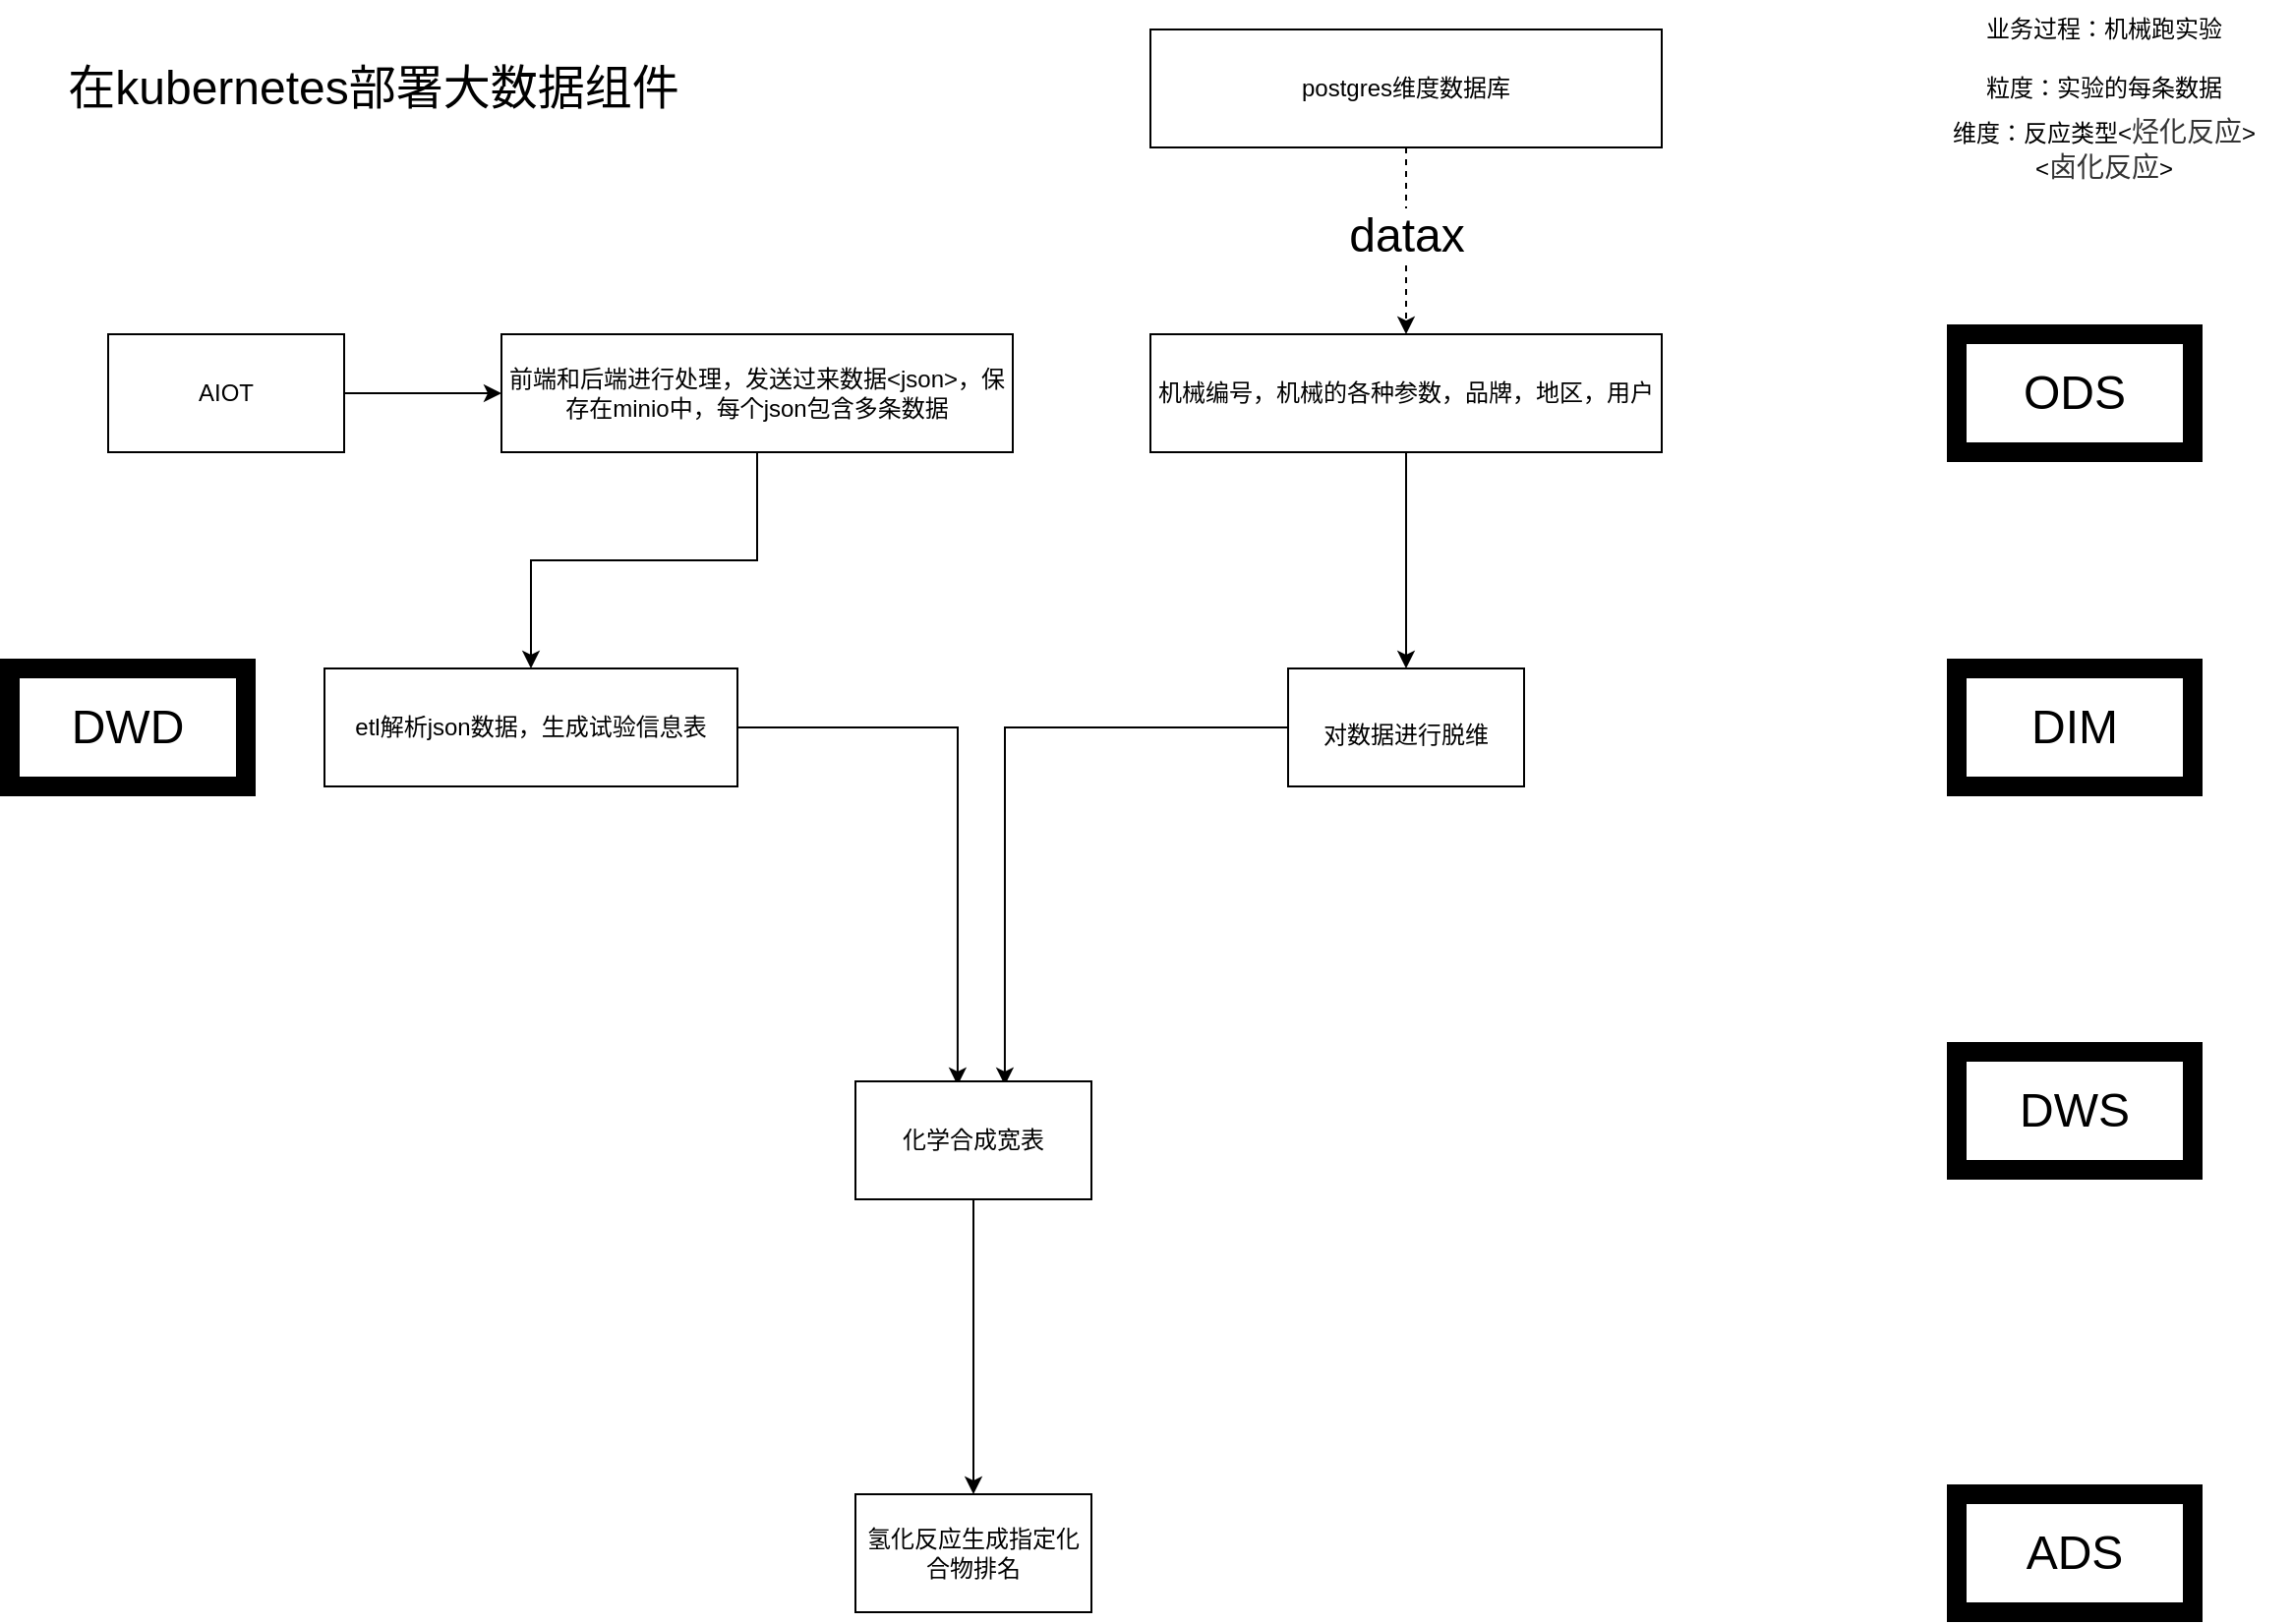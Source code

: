 <mxfile version="20.3.3" type="github">
  <diagram id="z6v2GLwJcr1RVWPMgsSu" name="第 1 页">
    <mxGraphModel dx="2062" dy="1114" grid="1" gridSize="10" guides="1" tooltips="1" connect="1" arrows="1" fold="1" page="1" pageScale="1" pageWidth="827" pageHeight="1169" math="0" shadow="0">
      <root>
        <mxCell id="0" />
        <mxCell id="1" parent="0" />
        <mxCell id="zGq7iu-F4wOOnfH0Mpae-4" value="" style="edgeStyle=orthogonalEdgeStyle;rounded=0;orthogonalLoop=1;jettySize=auto;html=1;fontSize=24;" edge="1" parent="1" source="zGq7iu-F4wOOnfH0Mpae-1" target="zGq7iu-F4wOOnfH0Mpae-3">
          <mxGeometry relative="1" as="geometry" />
        </mxCell>
        <mxCell id="zGq7iu-F4wOOnfH0Mpae-1" value="AIOT" style="rounded=0;whiteSpace=wrap;html=1;" vertex="1" parent="1">
          <mxGeometry x="70" y="190" width="120" height="60" as="geometry" />
        </mxCell>
        <mxCell id="zGq7iu-F4wOOnfH0Mpae-2" value="&lt;font style=&quot;font-size: 24px;&quot;&gt;在kubernetes部署大数据组件&lt;/font&gt;" style="text;html=1;strokeColor=none;fillColor=none;align=center;verticalAlign=middle;whiteSpace=wrap;rounded=0;strokeWidth=10;" vertex="1" parent="1">
          <mxGeometry x="30" y="50" width="350" height="30" as="geometry" />
        </mxCell>
        <mxCell id="zGq7iu-F4wOOnfH0Mpae-6" value="" style="edgeStyle=orthogonalEdgeStyle;rounded=0;orthogonalLoop=1;jettySize=auto;html=1;fontSize=24;" edge="1" parent="1" source="zGq7iu-F4wOOnfH0Mpae-3" target="zGq7iu-F4wOOnfH0Mpae-5">
          <mxGeometry relative="1" as="geometry" />
        </mxCell>
        <mxCell id="zGq7iu-F4wOOnfH0Mpae-3" value="前端和后端进行处理，发送过来数据&amp;lt;json&amp;gt;，保存在minio中，每个json包含多条数据" style="whiteSpace=wrap;html=1;rounded=0;" vertex="1" parent="1">
          <mxGeometry x="270" y="190" width="260" height="60" as="geometry" />
        </mxCell>
        <mxCell id="zGq7iu-F4wOOnfH0Mpae-25" style="edgeStyle=orthogonalEdgeStyle;rounded=0;orthogonalLoop=1;jettySize=auto;html=1;entryX=0.433;entryY=0.033;entryDx=0;entryDy=0;entryPerimeter=0;fontSize=12;" edge="1" parent="1" source="zGq7iu-F4wOOnfH0Mpae-5" target="zGq7iu-F4wOOnfH0Mpae-23">
          <mxGeometry relative="1" as="geometry" />
        </mxCell>
        <mxCell id="zGq7iu-F4wOOnfH0Mpae-5" value="etl解析json数据，生成试验信息表" style="whiteSpace=wrap;html=1;rounded=0;" vertex="1" parent="1">
          <mxGeometry x="180" y="360" width="210" height="60" as="geometry" />
        </mxCell>
        <mxCell id="zGq7iu-F4wOOnfH0Mpae-7" value="ODS" style="rounded=0;whiteSpace=wrap;html=1;strokeWidth=10;fontSize=24;" vertex="1" parent="1">
          <mxGeometry x="1010" y="190" width="120" height="60" as="geometry" />
        </mxCell>
        <mxCell id="zGq7iu-F4wOOnfH0Mpae-8" value="DWD" style="rounded=0;whiteSpace=wrap;html=1;strokeWidth=10;fontSize=24;" vertex="1" parent="1">
          <mxGeometry x="20" y="360" width="120" height="60" as="geometry" />
        </mxCell>
        <mxCell id="zGq7iu-F4wOOnfH0Mpae-17" style="edgeStyle=orthogonalEdgeStyle;rounded=0;orthogonalLoop=1;jettySize=auto;html=1;fontSize=24;entryX=0.5;entryY=0;entryDx=0;entryDy=0;" edge="1" parent="1" source="zGq7iu-F4wOOnfH0Mpae-10" target="zGq7iu-F4wOOnfH0Mpae-18">
          <mxGeometry relative="1" as="geometry">
            <mxPoint x="730" y="350" as="targetPoint" />
          </mxGeometry>
        </mxCell>
        <mxCell id="zGq7iu-F4wOOnfH0Mpae-10" value="机械编号，机械的各种参数，品牌，地区，用户" style="whiteSpace=wrap;html=1;rounded=0;" vertex="1" parent="1">
          <mxGeometry x="600" y="190" width="260" height="60" as="geometry" />
        </mxCell>
        <mxCell id="zGq7iu-F4wOOnfH0Mpae-13" style="edgeStyle=orthogonalEdgeStyle;rounded=0;orthogonalLoop=1;jettySize=auto;html=1;entryX=0.5;entryY=0;entryDx=0;entryDy=0;fontSize=24;dashed=1;" edge="1" parent="1" source="zGq7iu-F4wOOnfH0Mpae-12" target="zGq7iu-F4wOOnfH0Mpae-10">
          <mxGeometry relative="1" as="geometry" />
        </mxCell>
        <mxCell id="zGq7iu-F4wOOnfH0Mpae-15" value="datax" style="edgeLabel;html=1;align=center;verticalAlign=middle;resizable=0;points=[];fontSize=24;" vertex="1" connectable="0" parent="zGq7iu-F4wOOnfH0Mpae-13">
          <mxGeometry x="-0.305" y="-3" relative="1" as="geometry">
            <mxPoint x="3" y="12" as="offset" />
          </mxGeometry>
        </mxCell>
        <mxCell id="zGq7iu-F4wOOnfH0Mpae-12" value="postgres维度数据库" style="whiteSpace=wrap;html=1;rounded=0;" vertex="1" parent="1">
          <mxGeometry x="600" y="35" width="260" height="60" as="geometry" />
        </mxCell>
        <mxCell id="zGq7iu-F4wOOnfH0Mpae-26" style="edgeStyle=orthogonalEdgeStyle;rounded=0;orthogonalLoop=1;jettySize=auto;html=1;entryX=0.633;entryY=0.033;entryDx=0;entryDy=0;entryPerimeter=0;fontSize=12;" edge="1" parent="1" source="zGq7iu-F4wOOnfH0Mpae-18" target="zGq7iu-F4wOOnfH0Mpae-23">
          <mxGeometry relative="1" as="geometry" />
        </mxCell>
        <mxCell id="zGq7iu-F4wOOnfH0Mpae-18" value="&lt;font style=&quot;font-size: 12px;&quot;&gt;对数据进行脱维&lt;/font&gt;" style="rounded=0;whiteSpace=wrap;html=1;strokeWidth=1;fontSize=24;" vertex="1" parent="1">
          <mxGeometry x="670" y="360" width="120" height="60" as="geometry" />
        </mxCell>
        <mxCell id="zGq7iu-F4wOOnfH0Mpae-19" value="DWS" style="rounded=0;whiteSpace=wrap;html=1;strokeWidth=10;fontSize=24;" vertex="1" parent="1">
          <mxGeometry x="1010" y="555" width="120" height="60" as="geometry" />
        </mxCell>
        <mxCell id="zGq7iu-F4wOOnfH0Mpae-20" value="业务过程：机械跑实验" style="text;html=1;strokeColor=none;fillColor=none;align=center;verticalAlign=middle;whiteSpace=wrap;rounded=0;strokeWidth=1;fontSize=12;" vertex="1" parent="1">
          <mxGeometry x="990" y="20" width="190" height="30" as="geometry" />
        </mxCell>
        <mxCell id="zGq7iu-F4wOOnfH0Mpae-21" value="粒度：实验的每条数据" style="text;html=1;strokeColor=none;fillColor=none;align=center;verticalAlign=middle;whiteSpace=wrap;rounded=0;strokeWidth=1;fontSize=12;" vertex="1" parent="1">
          <mxGeometry x="990" y="50" width="190" height="30" as="geometry" />
        </mxCell>
        <mxCell id="zGq7iu-F4wOOnfH0Mpae-22" value="维度：反应类型&amp;lt;&lt;span style=&quot;color: rgb(51, 51, 51); font-family: &amp;quot;Helvetica Neue&amp;quot;, Helvetica, Arial, &amp;quot;PingFang SC&amp;quot;, &amp;quot;Hiragino Sans GB&amp;quot;, &amp;quot;Microsoft YaHei&amp;quot;, &amp;quot;WenQuanYi Micro Hei&amp;quot;, sans-serif; font-size: 14px; text-align: start; text-indent: 28px; background-color: rgb(255, 255, 255);&quot;&gt;烃化反应&lt;/span&gt;&amp;gt;&lt;br&gt;&amp;lt;&lt;span style=&quot;color: rgb(51, 51, 51); font-family: &amp;quot;Helvetica Neue&amp;quot;, Helvetica, Arial, &amp;quot;PingFang SC&amp;quot;, &amp;quot;Hiragino Sans GB&amp;quot;, &amp;quot;Microsoft YaHei&amp;quot;, &amp;quot;WenQuanYi Micro Hei&amp;quot;, sans-serif; font-size: 14px; text-align: start; text-indent: 28px; background-color: rgb(255, 255, 255);&quot;&gt;卤化反应&lt;/span&gt;&amp;gt;" style="text;html=1;strokeColor=none;fillColor=none;align=center;verticalAlign=middle;whiteSpace=wrap;rounded=0;strokeWidth=1;fontSize=12;" vertex="1" parent="1">
          <mxGeometry x="990" y="80" width="190" height="30" as="geometry" />
        </mxCell>
        <mxCell id="zGq7iu-F4wOOnfH0Mpae-29" style="edgeStyle=orthogonalEdgeStyle;rounded=0;orthogonalLoop=1;jettySize=auto;html=1;fontSize=12;" edge="1" parent="1" source="zGq7iu-F4wOOnfH0Mpae-23">
          <mxGeometry relative="1" as="geometry">
            <mxPoint x="510" y="780" as="targetPoint" />
          </mxGeometry>
        </mxCell>
        <mxCell id="zGq7iu-F4wOOnfH0Mpae-23" value="化学合成宽表" style="rounded=0;whiteSpace=wrap;html=1;strokeWidth=1;fontSize=12;" vertex="1" parent="1">
          <mxGeometry x="450" y="570" width="120" height="60" as="geometry" />
        </mxCell>
        <mxCell id="zGq7iu-F4wOOnfH0Mpae-27" value="ADS" style="rounded=0;whiteSpace=wrap;html=1;strokeWidth=10;fontSize=24;" vertex="1" parent="1">
          <mxGeometry x="1010" y="780" width="120" height="60" as="geometry" />
        </mxCell>
        <mxCell id="zGq7iu-F4wOOnfH0Mpae-28" value="DIM" style="rounded=0;whiteSpace=wrap;html=1;strokeWidth=10;fontSize=24;" vertex="1" parent="1">
          <mxGeometry x="1010" y="360" width="120" height="60" as="geometry" />
        </mxCell>
        <mxCell id="zGq7iu-F4wOOnfH0Mpae-30" value="氢化反应生成指定化合物排名" style="rounded=0;whiteSpace=wrap;html=1;strokeWidth=1;fontSize=12;" vertex="1" parent="1">
          <mxGeometry x="450" y="780" width="120" height="60" as="geometry" />
        </mxCell>
      </root>
    </mxGraphModel>
  </diagram>
</mxfile>
